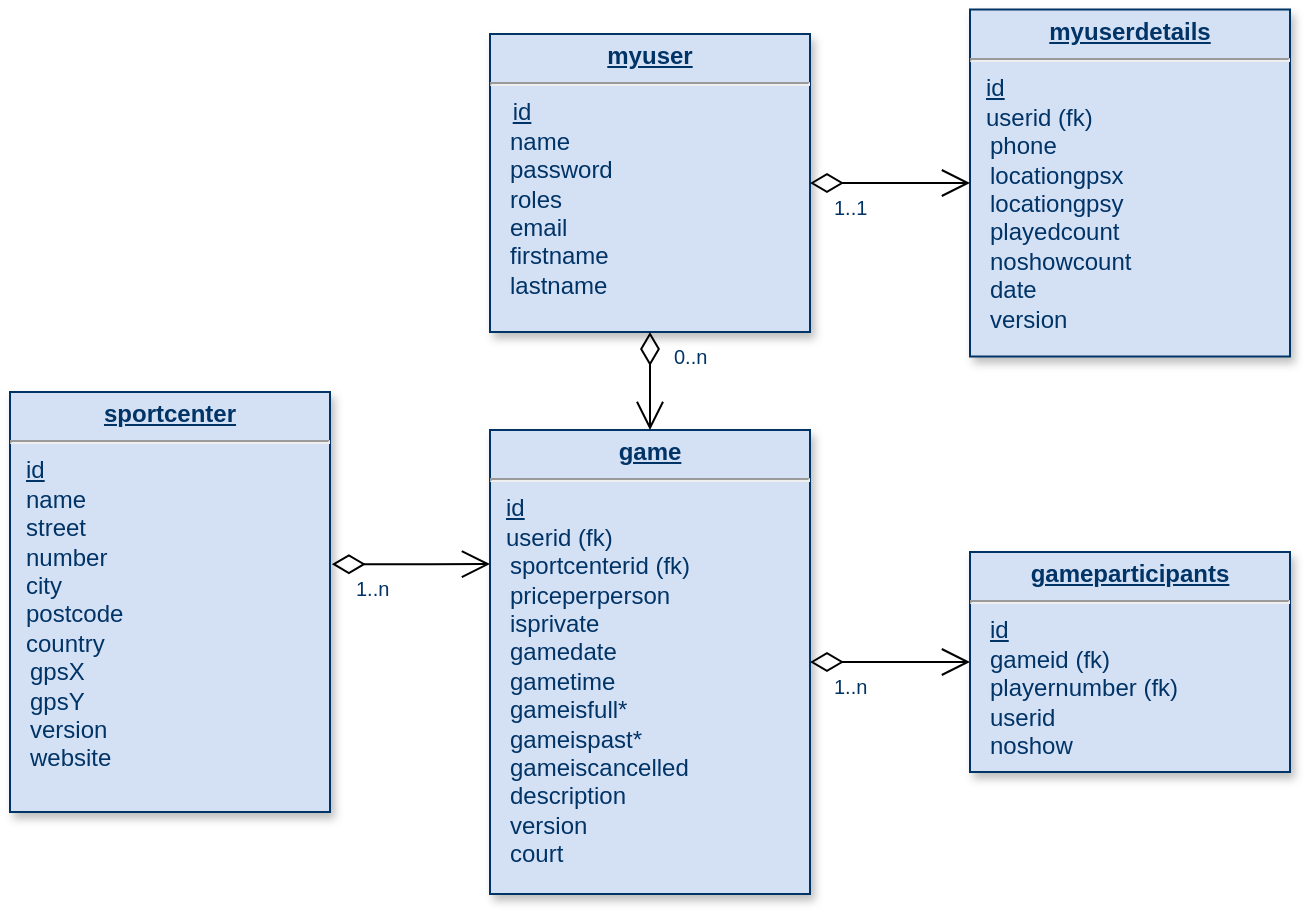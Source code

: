 <mxfile version="12.7.0" type="device"><diagram name="Page-1" id="efa7a0a1-bf9b-a30e-e6df-94a7791c09e9"><mxGraphModel dx="2248" dy="769" grid="1" gridSize="10" guides="1" tooltips="1" connect="1" arrows="1" fold="1" page="1" pageScale="1" pageWidth="826" pageHeight="1169" background="#ffffff" math="0" shadow="0"><root><mxCell id="0"/><mxCell id="1" parent="0"/><mxCell id="21" value="&lt;p style=&quot;margin: 0px ; margin-top: 4px ; text-align: center ; text-decoration: underline&quot;&gt;&lt;strong&gt;game&lt;/strong&gt;&lt;/p&gt;&lt;hr&gt;&lt;p style=&quot;margin: 0px ; margin-left: 8px&quot;&gt;&lt;u&gt;id&lt;/u&gt;&lt;br&gt;&lt;/p&gt;&lt;p style=&quot;margin: 0px ; margin-left: 8px&quot;&gt;userid (fk)&lt;br&gt;&lt;/p&gt;&lt;div&gt;&amp;nbsp;&amp;nbsp; sportcenterid (fk)&lt;br&gt;&lt;/div&gt;&lt;div&gt;&amp;nbsp;&amp;nbsp; priceperperson&lt;br&gt;&lt;/div&gt;&lt;div&gt;&amp;nbsp;&amp;nbsp; isprivate&lt;/div&gt;&lt;div&gt;&amp;nbsp;&amp;nbsp; gamedate&lt;/div&gt;&lt;div&gt;&amp;nbsp;&amp;nbsp; gametime&lt;/div&gt;&lt;div&gt;&amp;nbsp;&amp;nbsp; gameisfull*&lt;/div&gt;&lt;div&gt;&amp;nbsp;&amp;nbsp; gameispast*&lt;/div&gt;&lt;div&gt;&amp;nbsp;&amp;nbsp; gameiscancelled&lt;br&gt;&lt;/div&gt;&lt;div&gt;&amp;nbsp;&amp;nbsp; description&lt;/div&gt;&lt;div&gt;&amp;nbsp;&amp;nbsp; version&lt;/div&gt;&lt;div&gt;&amp;nbsp;&amp;nbsp; court&lt;br&gt;&lt;/div&gt;&lt;div&gt;&amp;nbsp;&amp;nbsp; &lt;br&gt;&lt;/div&gt;" style="verticalAlign=top;align=left;overflow=fill;fontSize=12;fontFamily=Helvetica;html=1;strokeColor=#003366;shadow=1;fillColor=#D4E1F5;fontColor=#003366" parent="1" vertex="1"><mxGeometry x="-521" y="218" width="160" height="232" as="geometry"/></mxCell><mxCell id="25" value="&lt;p style=&quot;margin: 0px ; margin-top: 4px ; text-align: center ; text-decoration: underline&quot;&gt;&lt;strong&gt;myuser&lt;br&gt;&lt;/strong&gt;&lt;/p&gt;&lt;hr&gt;&lt;p style=&quot;margin: 0px ; margin-left: 8px&quot;&gt;&lt;i&gt;&amp;nbsp;&lt;/i&gt;&lt;u&gt;id&lt;/u&gt;&lt;/p&gt;&lt;div&gt;&amp;nbsp;&amp;nbsp; name&lt;/div&gt;&lt;div&gt;&amp;nbsp;&amp;nbsp; password&lt;br&gt;&lt;/div&gt;&lt;div&gt;&amp;nbsp;&amp;nbsp; roles&lt;/div&gt;&lt;div&gt;&amp;nbsp;&amp;nbsp; email&lt;/div&gt;&lt;div&gt;&amp;nbsp;&amp;nbsp; firstname&lt;/div&gt;&lt;div&gt;&amp;nbsp;&amp;nbsp; lastname&lt;br&gt;&lt;/div&gt;" style="verticalAlign=top;align=left;overflow=fill;fontSize=12;fontFamily=Helvetica;html=1;strokeColor=#003366;shadow=1;fillColor=#D4E1F5;fontColor=#003366" parent="1" vertex="1"><mxGeometry x="-521" y="20" width="160" height="149" as="geometry"/></mxCell><mxCell id="90" value="" style="endArrow=open;endSize=12;startArrow=diamondThin;startSize=14;startFill=0;edgeStyle=orthogonalEdgeStyle" parent="1" source="25" target="21" edge="1"><mxGeometry x="19" y="368" as="geometry"><mxPoint x="19" y="368" as="sourcePoint"/><mxPoint x="179" y="368" as="targetPoint"/></mxGeometry></mxCell><mxCell id="91" value="0..n" style="resizable=0;align=left;verticalAlign=top;labelBackgroundColor=#ffffff;fontSize=10;strokeColor=#003366;shadow=1;fillColor=#D4E1F5;fontColor=#003366" parent="90" connectable="0" vertex="1"><mxGeometry x="-1" relative="1" as="geometry"><mxPoint x="10" as="offset"/></mxGeometry></mxCell><mxCell id="5kv9bRZpvXn6aNjhUUZ2-103" value="&lt;p style=&quot;margin: 0px ; margin-top: 4px ; text-align: center ; text-decoration: underline&quot;&gt;&lt;strong&gt;gameparticipants&lt;/strong&gt;&lt;/p&gt;&lt;hr&gt;&lt;div&gt;&amp;nbsp;&amp;nbsp; &lt;u&gt;id&lt;br&gt;&lt;/u&gt;&lt;/div&gt;&lt;div&gt;&amp;nbsp;&amp;nbsp; gameid (fk)&lt;u&gt;&lt;br&gt;&lt;/u&gt;&lt;/div&gt;&lt;div&gt;&amp;nbsp;&amp;nbsp; playernumber (fk)&lt;u&gt;&lt;br&gt;&lt;/u&gt;&lt;/div&gt;&lt;div&gt;&amp;nbsp;&amp;nbsp; userid&lt;/div&gt;&lt;div&gt;&amp;nbsp;&amp;nbsp; noshow&lt;br&gt;&lt;/div&gt;&lt;div&gt;&amp;nbsp;&amp;nbsp; &lt;br&gt;&lt;/div&gt;" style="verticalAlign=top;align=left;overflow=fill;fontSize=12;fontFamily=Helvetica;html=1;strokeColor=#003366;shadow=1;fillColor=#D4E1F5;fontColor=#003366" parent="1" vertex="1"><mxGeometry x="-281" y="279" width="160" height="110" as="geometry"/></mxCell><mxCell id="5kv9bRZpvXn6aNjhUUZ2-105" value="" style="endArrow=open;endSize=12;startArrow=diamondThin;startSize=14;startFill=0;edgeStyle=orthogonalEdgeStyle;entryX=0;entryY=0.5;entryDx=0;entryDy=0;exitX=1;exitY=0.5;exitDx=0;exitDy=0;" parent="1" source="21" target="5kv9bRZpvXn6aNjhUUZ2-103" edge="1"><mxGeometry x="29" y="378" as="geometry"><mxPoint x="-431" y="178" as="sourcePoint"/><mxPoint x="-431" y="228" as="targetPoint"/></mxGeometry></mxCell><mxCell id="5kv9bRZpvXn6aNjhUUZ2-106" value="1..n" style="resizable=0;align=left;verticalAlign=top;labelBackgroundColor=#ffffff;fontSize=10;strokeColor=#003366;shadow=1;fillColor=#D4E1F5;fontColor=#003366" parent="5kv9bRZpvXn6aNjhUUZ2-105" connectable="0" vertex="1"><mxGeometry x="-1" relative="1" as="geometry"><mxPoint x="10" as="offset"/></mxGeometry></mxCell><mxCell id="5kv9bRZpvXn6aNjhUUZ2-108" value="&lt;p style=&quot;margin: 0px ; margin-top: 4px ; text-align: center ; text-decoration: underline&quot;&gt;&lt;strong&gt;sportcenter&lt;/strong&gt;&lt;/p&gt;&lt;hr&gt;&lt;p style=&quot;margin: 0px ; margin-left: 8px&quot;&gt;&lt;u&gt;id&lt;/u&gt;&lt;/p&gt;&lt;p style=&quot;margin: 0px ; margin-left: 8px&quot;&gt;name&lt;/p&gt;&lt;p style=&quot;margin: 0px ; margin-left: 8px&quot;&gt;street&lt;/p&gt;&lt;p style=&quot;margin: 0px ; margin-left: 8px&quot;&gt;number&lt;br&gt;&lt;/p&gt;&lt;p style=&quot;margin: 0px ; margin-left: 8px&quot;&gt;city&lt;/p&gt;&lt;p style=&quot;margin: 0px ; margin-left: 8px&quot;&gt;postcode&lt;/p&gt;&lt;p style=&quot;margin: 0px ; margin-left: 8px&quot;&gt;country&lt;br&gt;&lt;/p&gt;&amp;nbsp;&amp;nbsp; gpsX&lt;div&gt;&amp;nbsp;&amp;nbsp; gpsY&lt;/div&gt;&lt;div&gt;&amp;nbsp;&amp;nbsp; version&lt;/div&gt;&lt;div&gt;&amp;nbsp;&amp;nbsp; website&lt;br&gt;&lt;/div&gt;&lt;div&gt;&amp;nbsp;&amp;nbsp; &lt;br&gt;&lt;/div&gt;&lt;div&gt;&amp;nbsp;&amp;nbsp; &lt;br&gt;&lt;/div&gt;" style="verticalAlign=top;align=left;overflow=fill;fontSize=12;fontFamily=Helvetica;html=1;strokeColor=#003366;shadow=1;fillColor=#D4E1F5;fontColor=#003366" parent="1" vertex="1"><mxGeometry x="-761" y="199" width="160" height="210" as="geometry"/></mxCell><mxCell id="5kv9bRZpvXn6aNjhUUZ2-109" value="&lt;p style=&quot;margin: 0px ; margin-top: 4px ; text-align: center ; text-decoration: underline&quot;&gt;&lt;strong&gt;myuserdetails&lt;/strong&gt;&lt;/p&gt;&lt;hr&gt;&lt;p style=&quot;margin: 0px ; margin-left: 8px&quot;&gt;&lt;u&gt;id&lt;br&gt;&lt;/u&gt;&lt;/p&gt;&lt;p style=&quot;margin: 0px ; margin-left: 8px&quot;&gt;userid (fk)&lt;br&gt;&lt;/p&gt;&amp;nbsp;&amp;nbsp; phone&lt;br&gt;&lt;div&gt;&amp;nbsp;&amp;nbsp; locationgpsx&lt;br&gt;&lt;/div&gt;&lt;div&gt;&amp;nbsp;&amp;nbsp; locationgpsy&lt;/div&gt;&lt;div&gt;&amp;nbsp;&amp;nbsp; playedcount&lt;/div&gt;&lt;div&gt;&amp;nbsp;&amp;nbsp; noshowcount&lt;/div&gt;&lt;div&gt;&amp;nbsp;&amp;nbsp; date&lt;/div&gt;&lt;div&gt;&amp;nbsp;&amp;nbsp; version&lt;br&gt;&lt;/div&gt;" style="verticalAlign=top;align=left;overflow=fill;fontSize=12;fontFamily=Helvetica;html=1;strokeColor=#003366;shadow=1;fillColor=#D4E1F5;fontColor=#003366" parent="1" vertex="1"><mxGeometry x="-281" y="7.75" width="160" height="173.5" as="geometry"/></mxCell><mxCell id="5kv9bRZpvXn6aNjhUUZ2-112" value="" style="endArrow=open;endSize=12;startArrow=diamondThin;startSize=14;startFill=0;edgeStyle=orthogonalEdgeStyle;exitX=1;exitY=0.5;exitDx=0;exitDy=0;entryX=0;entryY=0.5;entryDx=0;entryDy=0;" parent="1" source="25" target="5kv9bRZpvXn6aNjhUUZ2-109" edge="1"><mxGeometry x="29" y="378" as="geometry"><mxPoint x="-431" y="178" as="sourcePoint"/><mxPoint x="-431" y="228" as="targetPoint"/></mxGeometry></mxCell><mxCell id="5kv9bRZpvXn6aNjhUUZ2-113" value="1..1" style="resizable=0;align=left;verticalAlign=top;labelBackgroundColor=#ffffff;fontSize=10;strokeColor=#003366;shadow=1;fillColor=#D4E1F5;fontColor=#003366" parent="5kv9bRZpvXn6aNjhUUZ2-112" connectable="0" vertex="1"><mxGeometry x="-1" relative="1" as="geometry"><mxPoint x="10" as="offset"/></mxGeometry></mxCell><mxCell id="5kv9bRZpvXn6aNjhUUZ2-116" value="" style="endArrow=open;endSize=12;startArrow=diamondThin;startSize=14;startFill=0;edgeStyle=orthogonalEdgeStyle;entryX=0;entryY=0.289;entryDx=0;entryDy=0;entryPerimeter=0;exitX=1.006;exitY=0.41;exitDx=0;exitDy=0;exitPerimeter=0;" parent="1" target="21" edge="1" source="5kv9bRZpvXn6aNjhUUZ2-108"><mxGeometry x="-180" y="364" as="geometry"><mxPoint x="-521" y="304" as="sourcePoint"/><mxPoint x="-490" y="290" as="targetPoint"/></mxGeometry></mxCell><mxCell id="5kv9bRZpvXn6aNjhUUZ2-117" value="1..n" style="resizable=0;align=left;verticalAlign=top;labelBackgroundColor=#ffffff;fontSize=10;strokeColor=#003366;shadow=1;fillColor=#D4E1F5;fontColor=#003366" parent="5kv9bRZpvXn6aNjhUUZ2-116" connectable="0" vertex="1"><mxGeometry x="-1" relative="1" as="geometry"><mxPoint x="10.04" as="offset"/></mxGeometry></mxCell></root></mxGraphModel></diagram></mxfile>